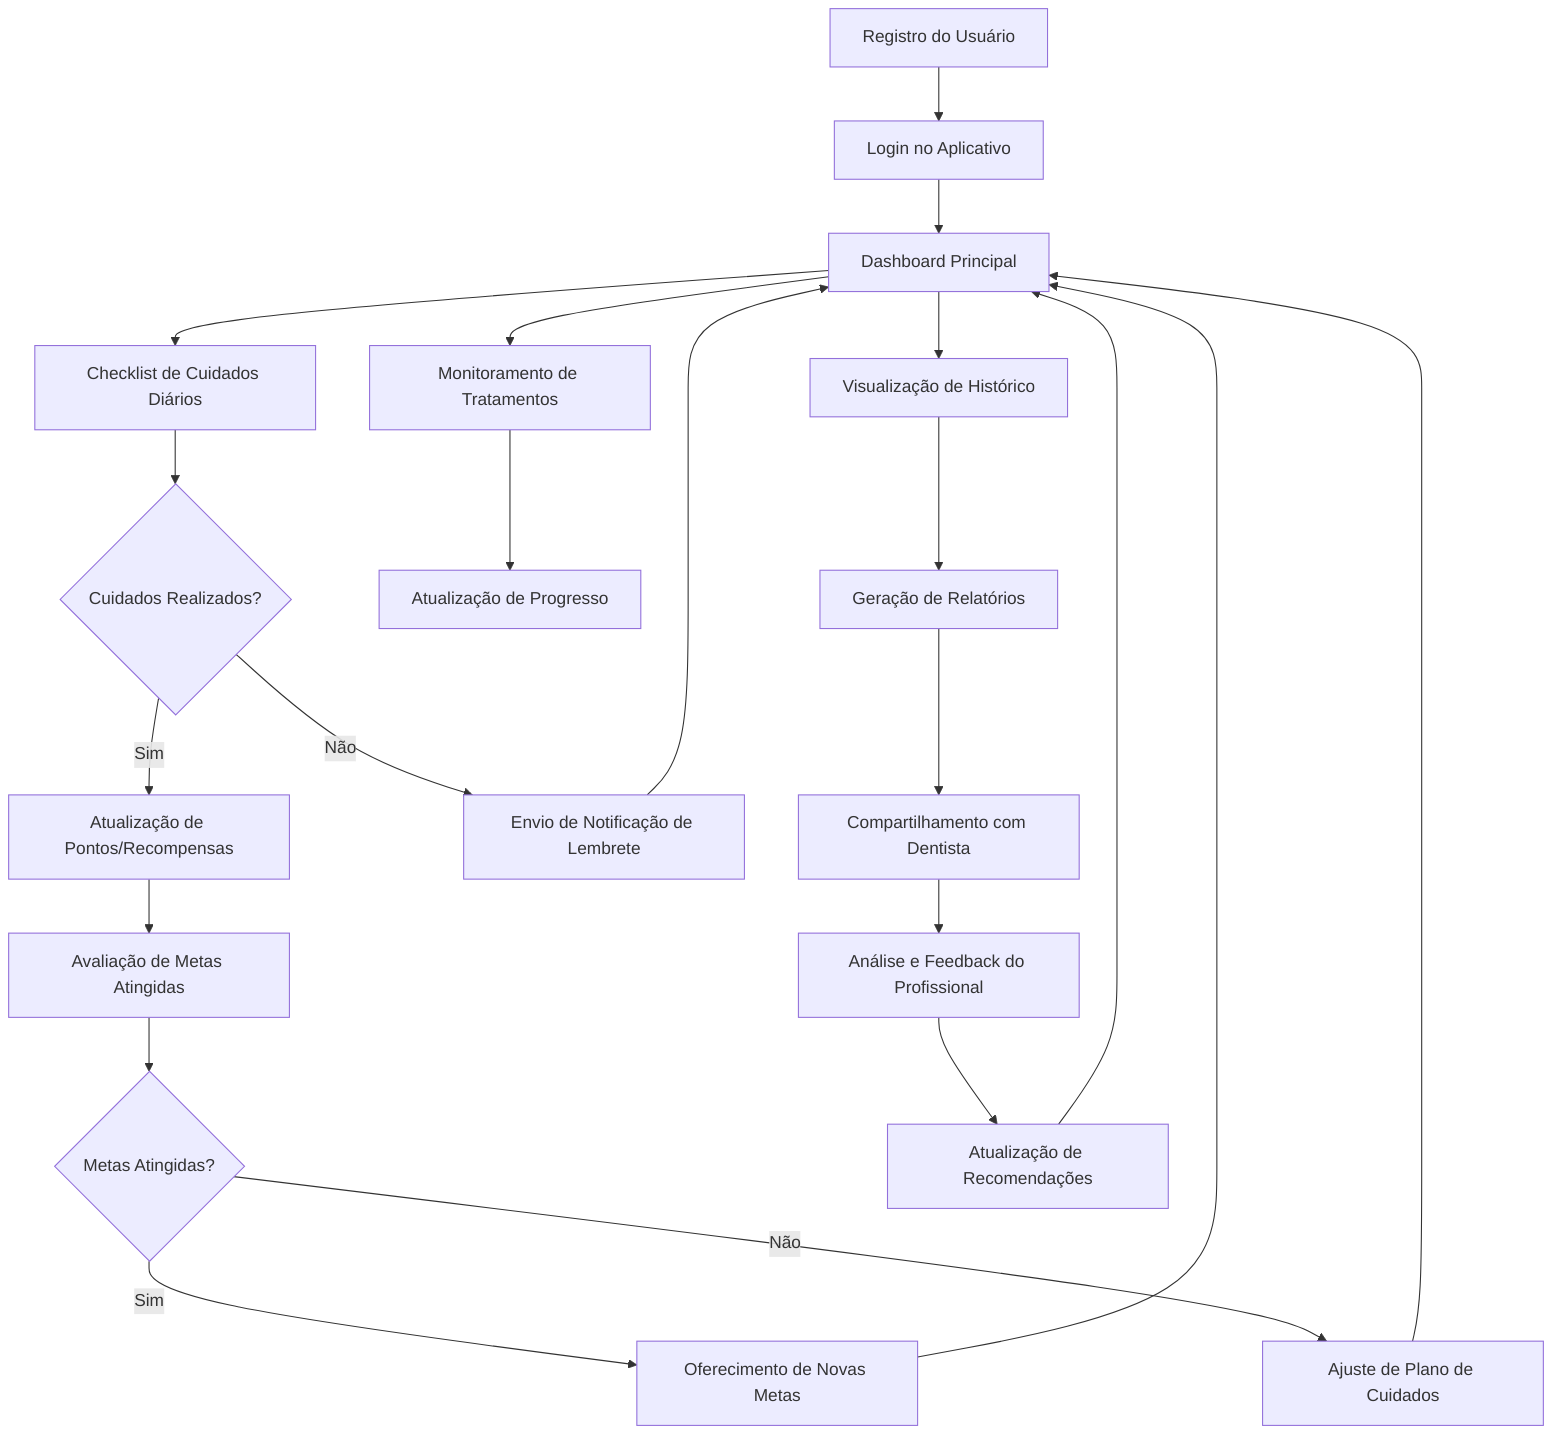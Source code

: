graph TD
    A[Registro do Usuário] --> B[Login no Aplicativo]
    B --> C[Dashboard Principal]
    C --> D[Monitoramento de Tratamentos]
    C --> E[Checklist de Cuidados Diários]
    C --> F[Visualização de Histórico]
    E --> G{Cuidados Realizados?}
    G -->|Sim| H[Atualização de Pontos/Recompensas]
    G -->|Não| I[Envio de Notificação de Lembrete]
    D --> J[Atualização de Progresso]
    F --> K[Geração de Relatórios]
    H --> L[Avaliação de Metas Atingidas]
    L --> M{Metas Atingidas?}
    M -->|Sim| N[Oferecimento de Novas Metas]
    M -->|Não| O[Ajuste de Plano de Cuidados]
    K --> P[Compartilhamento com Dentista]
    P --> Q[Análise e Feedback do Profissional]
    Q --> R[Atualização de Recomendações]
    R --> C
    I --> C
    N --> C
    O --> C